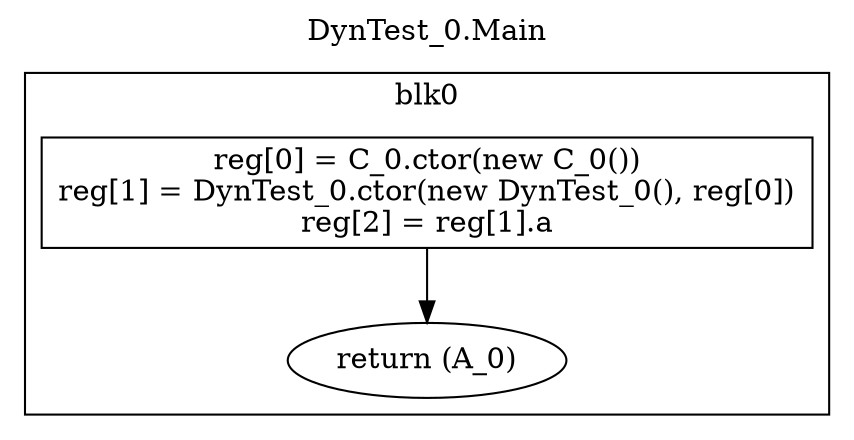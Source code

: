 digraph {
  rankdir=TB;
  b0_l0 -> b0_ret
  b0_l0 [label="reg[0] = C_0.ctor(new C_0())\nreg[1] = DynTest_0.ctor(new DynTest_0(), reg[0])\nreg[2] = reg[1].a\n", shape=box]
  b0_ret [label="return (A_0)"]
  subgraph cluster_b0 {
    label = "blk0";
    b0_l0;
    b0_ret;
  }
  labelloc="t"
  label="DynTest_0.Main"
}